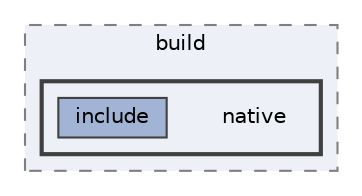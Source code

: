 digraph "C:/Users/taisei/Desktop/main/program/研究/DesignLab/packages/Microsoft.googletest.v140.windesktop.msvcstl.static.rt-dyn.1.8.1.4/build/native"
{
 // LATEX_PDF_SIZE
  bgcolor="transparent";
  edge [fontname=Helvetica,fontsize=10,labelfontname=Helvetica,labelfontsize=10];
  node [fontname=Helvetica,fontsize=10,shape=box,height=0.2,width=0.4];
  compound=true
  subgraph clusterdir_73b5e47024dcbe8bbef2b73b253d5389 {
    graph [ bgcolor="#edf0f7", pencolor="grey50", label="build", fontname=Helvetica,fontsize=10 style="filled,dashed", URL="dir_73b5e47024dcbe8bbef2b73b253d5389.html",tooltip=""]
  subgraph clusterdir_fab08e03d21433c61af8c84602901d04 {
    graph [ bgcolor="#edf0f7", pencolor="grey25", label="", fontname=Helvetica,fontsize=10 style="filled,bold", URL="dir_fab08e03d21433c61af8c84602901d04.html",tooltip=""]
    dir_fab08e03d21433c61af8c84602901d04 [shape=plaintext, label="native"];
  dir_fe32287af3197d3d7a51823f0f3b7cd1 [label="include", fillcolor="#a2b4d6", color="grey25", style="filled", URL="dir_fe32287af3197d3d7a51823f0f3b7cd1.html",tooltip=""];
  }
  }
}
